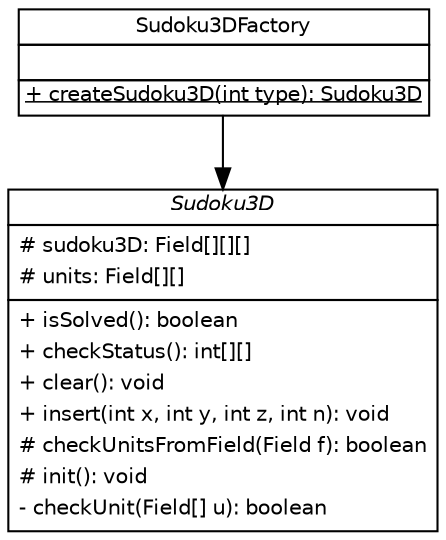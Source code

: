 digraph G {
    fontname = "Bitstream Vera Sans"
    fontsize = 8

    node [
        fontname = "Bitstream Vera Sans"
        fontsize = 10
        shape = none width=0 height=0 margin=0
    ]

    edge [
        fontname = "Bitstream Vera Sans"
        fontsize = 10
    ]

    subgraph packagemodel{

        sudoku3dfactory [
            label =
            <<table border="0" cellspacing="0" cellborder="1">
                <tr>
                    <td>Sudoku3DFactory</td>
                </tr>
                <tr>
                    <td>
                    </td>
                </tr>
                <tr>
                    <td><u>+ createSudoku3D(int type): Sudoku3D</u></td>
                </tr>
            </table>>
        ]

        sudoku3d [
            label =
            <<table border="0" cellspacing="0" cellborder="1">
                <tr>
                    <td><i>Sudoku3D</i></td>
                </tr>
                <tr>
                    <td>
                        <table border="0" cellspacing="0" cellborder="0">
                            <tr><td align="left"># sudoku3D: Field[][][]</td></tr>
                            <tr><td align="left"># units: Field[][]</td></tr>
                        </table>
                    </td>
                </tr>
                <tr>
                    <td>
                        <table border="0" cellspacing="0" cellborder="0">
                            <tr><td align="left">+ isSolved(): boolean</td></tr>
                            <tr><td align="left">+ checkStatus(): int[][]</td></tr>
                            <tr><td align="left">+ clear(): void</td></tr>
                            <tr><td align="left">+ insert(int x, int y, int z, int n): void</td></tr>
                            <tr><td align="left"># checkUnitsFromField(Field f): boolean</td></tr>
                            <tr><td align="left"># init(): void</td></tr>
                            <tr><td align="left">- checkUnit(Field[] u): boolean</td></tr>
                        </table>
                    </td>
                </tr>
            </table>>
        ]

        sudoku3dfactory -> sudoku3d

    }
}
